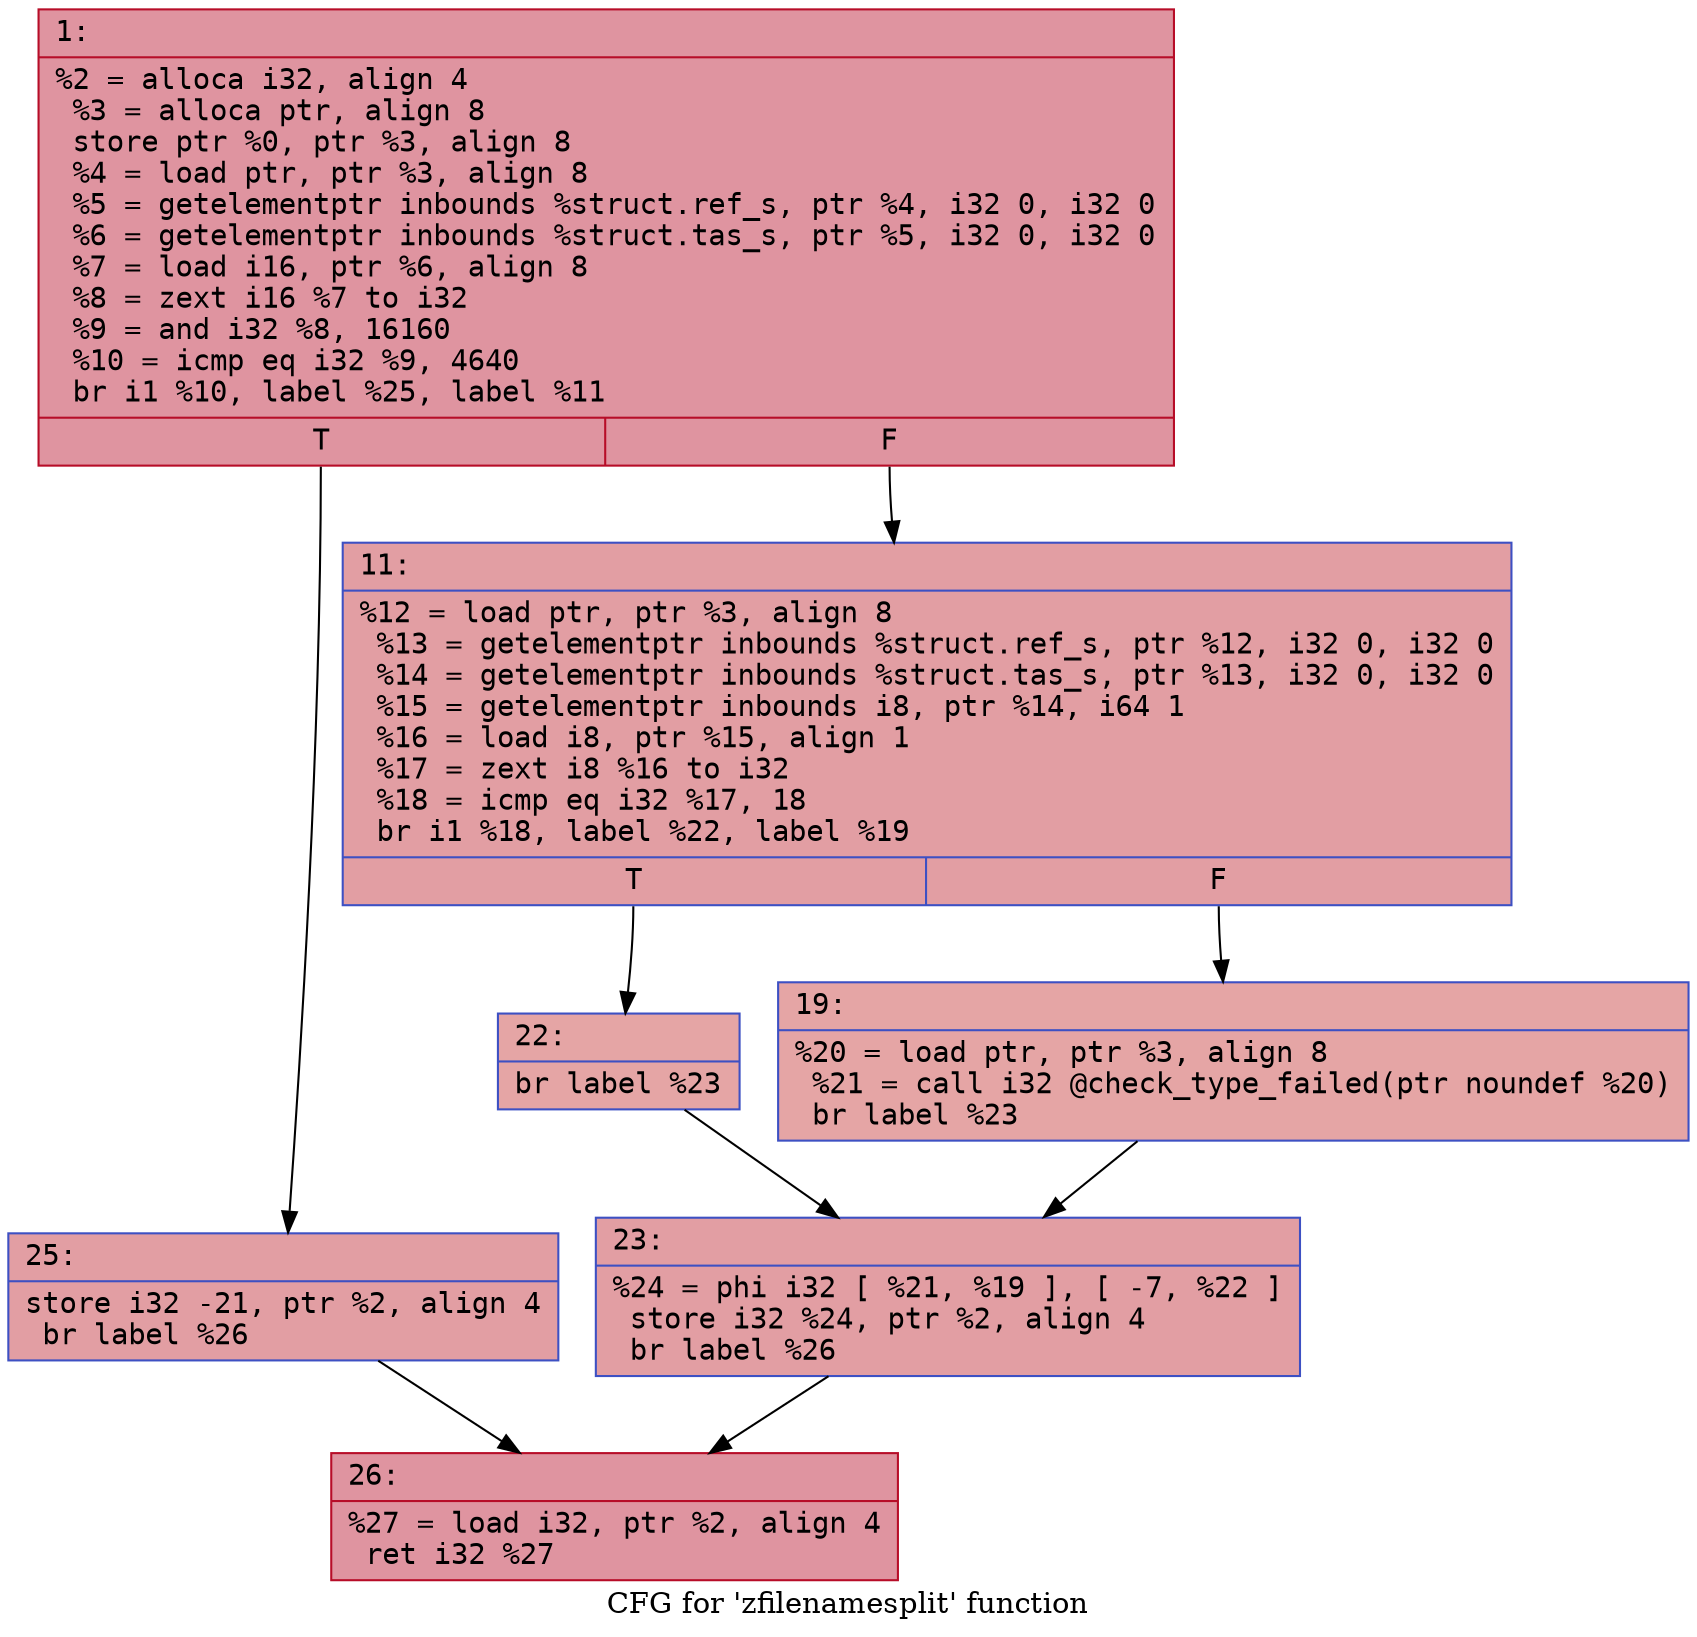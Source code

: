 digraph "CFG for 'zfilenamesplit' function" {
	label="CFG for 'zfilenamesplit' function";

	Node0x60000212f390 [shape=record,color="#b70d28ff", style=filled, fillcolor="#b70d2870" fontname="Courier",label="{1:\l|  %2 = alloca i32, align 4\l  %3 = alloca ptr, align 8\l  store ptr %0, ptr %3, align 8\l  %4 = load ptr, ptr %3, align 8\l  %5 = getelementptr inbounds %struct.ref_s, ptr %4, i32 0, i32 0\l  %6 = getelementptr inbounds %struct.tas_s, ptr %5, i32 0, i32 0\l  %7 = load i16, ptr %6, align 8\l  %8 = zext i16 %7 to i32\l  %9 = and i32 %8, 16160\l  %10 = icmp eq i32 %9, 4640\l  br i1 %10, label %25, label %11\l|{<s0>T|<s1>F}}"];
	Node0x60000212f390:s0 -> Node0x60000212f520[tooltip="1 -> 25\nProbability 50.00%" ];
	Node0x60000212f390:s1 -> Node0x60000212f3e0[tooltip="1 -> 11\nProbability 50.00%" ];
	Node0x60000212f3e0 [shape=record,color="#3d50c3ff", style=filled, fillcolor="#be242e70" fontname="Courier",label="{11:\l|  %12 = load ptr, ptr %3, align 8\l  %13 = getelementptr inbounds %struct.ref_s, ptr %12, i32 0, i32 0\l  %14 = getelementptr inbounds %struct.tas_s, ptr %13, i32 0, i32 0\l  %15 = getelementptr inbounds i8, ptr %14, i64 1\l  %16 = load i8, ptr %15, align 1\l  %17 = zext i8 %16 to i32\l  %18 = icmp eq i32 %17, 18\l  br i1 %18, label %22, label %19\l|{<s0>T|<s1>F}}"];
	Node0x60000212f3e0:s0 -> Node0x60000212f480[tooltip="11 -> 22\nProbability 50.00%" ];
	Node0x60000212f3e0:s1 -> Node0x60000212f430[tooltip="11 -> 19\nProbability 50.00%" ];
	Node0x60000212f430 [shape=record,color="#3d50c3ff", style=filled, fillcolor="#c5333470" fontname="Courier",label="{19:\l|  %20 = load ptr, ptr %3, align 8\l  %21 = call i32 @check_type_failed(ptr noundef %20)\l  br label %23\l}"];
	Node0x60000212f430 -> Node0x60000212f4d0[tooltip="19 -> 23\nProbability 100.00%" ];
	Node0x60000212f480 [shape=record,color="#3d50c3ff", style=filled, fillcolor="#c5333470" fontname="Courier",label="{22:\l|  br label %23\l}"];
	Node0x60000212f480 -> Node0x60000212f4d0[tooltip="22 -> 23\nProbability 100.00%" ];
	Node0x60000212f4d0 [shape=record,color="#3d50c3ff", style=filled, fillcolor="#be242e70" fontname="Courier",label="{23:\l|  %24 = phi i32 [ %21, %19 ], [ -7, %22 ]\l  store i32 %24, ptr %2, align 4\l  br label %26\l}"];
	Node0x60000212f4d0 -> Node0x60000212f570[tooltip="23 -> 26\nProbability 100.00%" ];
	Node0x60000212f520 [shape=record,color="#3d50c3ff", style=filled, fillcolor="#be242e70" fontname="Courier",label="{25:\l|  store i32 -21, ptr %2, align 4\l  br label %26\l}"];
	Node0x60000212f520 -> Node0x60000212f570[tooltip="25 -> 26\nProbability 100.00%" ];
	Node0x60000212f570 [shape=record,color="#b70d28ff", style=filled, fillcolor="#b70d2870" fontname="Courier",label="{26:\l|  %27 = load i32, ptr %2, align 4\l  ret i32 %27\l}"];
}

